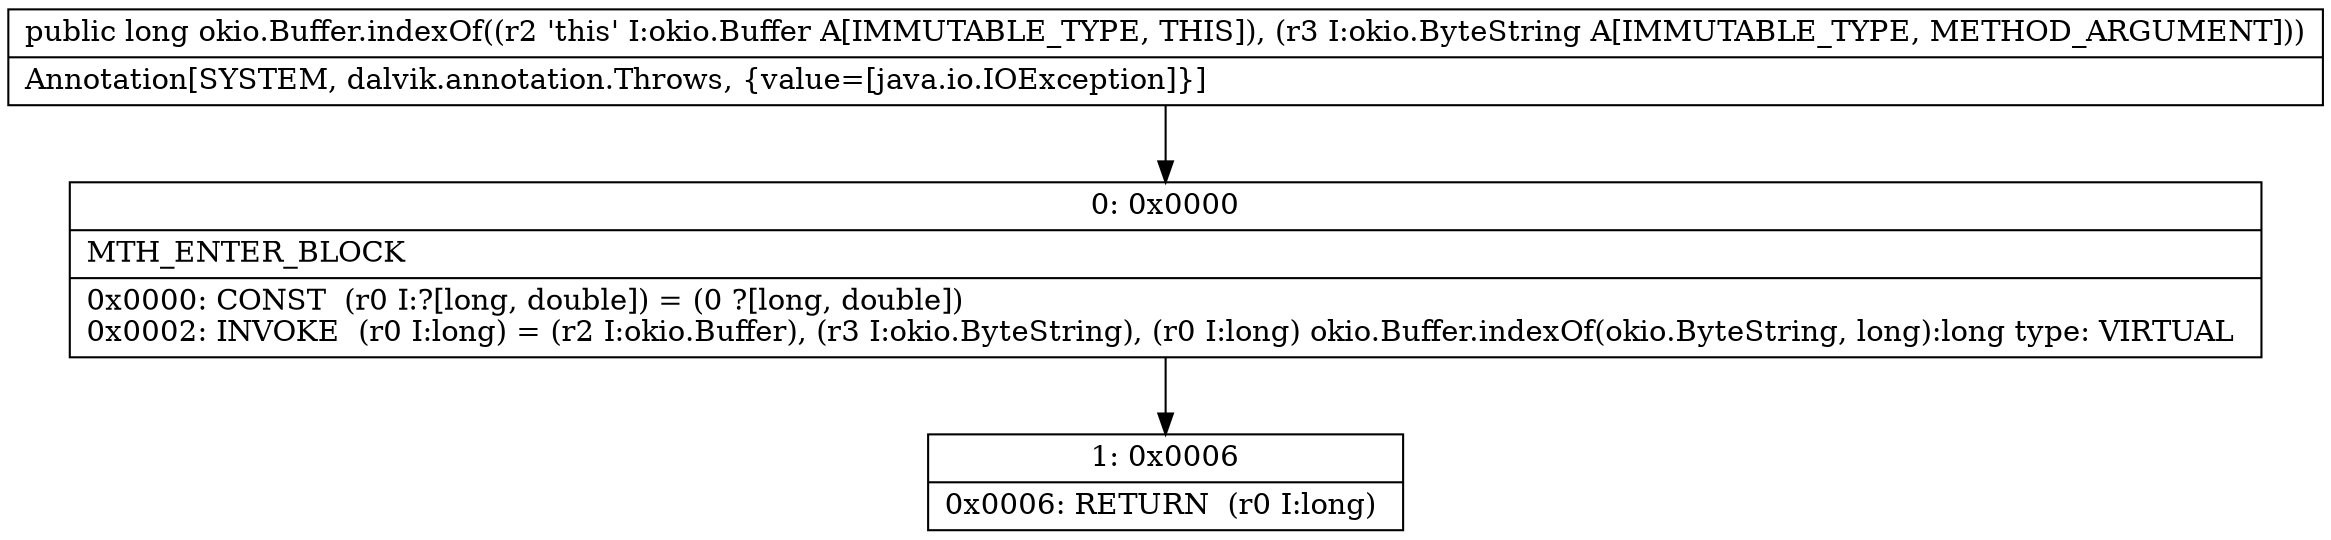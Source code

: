 digraph "CFG forokio.Buffer.indexOf(Lokio\/ByteString;)J" {
Node_0 [shape=record,label="{0\:\ 0x0000|MTH_ENTER_BLOCK\l|0x0000: CONST  (r0 I:?[long, double]) = (0 ?[long, double]) \l0x0002: INVOKE  (r0 I:long) = (r2 I:okio.Buffer), (r3 I:okio.ByteString), (r0 I:long) okio.Buffer.indexOf(okio.ByteString, long):long type: VIRTUAL \l}"];
Node_1 [shape=record,label="{1\:\ 0x0006|0x0006: RETURN  (r0 I:long) \l}"];
MethodNode[shape=record,label="{public long okio.Buffer.indexOf((r2 'this' I:okio.Buffer A[IMMUTABLE_TYPE, THIS]), (r3 I:okio.ByteString A[IMMUTABLE_TYPE, METHOD_ARGUMENT]))  | Annotation[SYSTEM, dalvik.annotation.Throws, \{value=[java.io.IOException]\}]\l}"];
MethodNode -> Node_0;
Node_0 -> Node_1;
}

